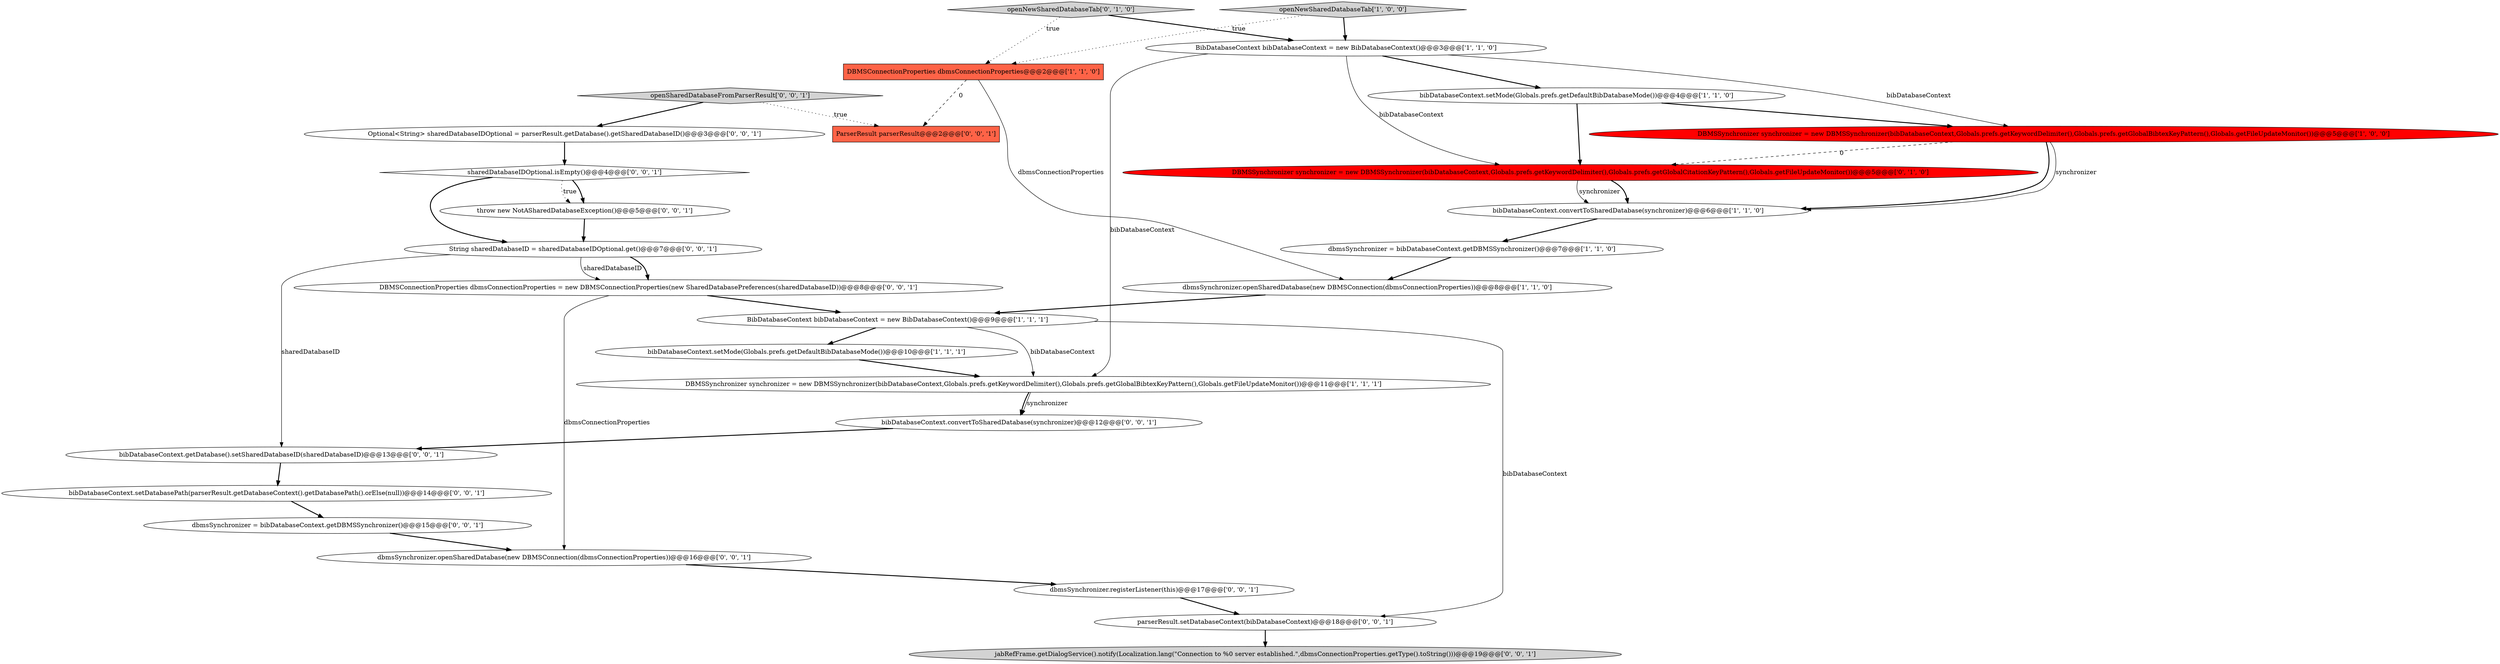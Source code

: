 digraph {
13 [style = filled, label = "parserResult.setDatabaseContext(bibDatabaseContext)@@@18@@@['0', '0', '1']", fillcolor = white, shape = ellipse image = "AAA0AAABBB3BBB"];
3 [style = filled, label = "DBMSSynchronizer synchronizer = new DBMSSynchronizer(bibDatabaseContext,Globals.prefs.getKeywordDelimiter(),Globals.prefs.getGlobalBibtexKeyPattern(),Globals.getFileUpdateMonitor())@@@11@@@['1', '1', '1']", fillcolor = white, shape = ellipse image = "AAA0AAABBB1BBB"];
6 [style = filled, label = "DBMSConnectionProperties dbmsConnectionProperties@@@2@@@['1', '1', '0']", fillcolor = tomato, shape = box image = "AAA0AAABBB1BBB"];
15 [style = filled, label = "dbmsSynchronizer.openSharedDatabase(new DBMSConnection(dbmsConnectionProperties))@@@16@@@['0', '0', '1']", fillcolor = white, shape = ellipse image = "AAA0AAABBB3BBB"];
14 [style = filled, label = "ParserResult parserResult@@@2@@@['0', '0', '1']", fillcolor = tomato, shape = box image = "AAA0AAABBB3BBB"];
1 [style = filled, label = "bibDatabaseContext.setMode(Globals.prefs.getDefaultBibDatabaseMode())@@@4@@@['1', '1', '0']", fillcolor = white, shape = ellipse image = "AAA0AAABBB1BBB"];
25 [style = filled, label = "Optional<String> sharedDatabaseIDOptional = parserResult.getDatabase().getSharedDatabaseID()@@@3@@@['0', '0', '1']", fillcolor = white, shape = ellipse image = "AAA0AAABBB3BBB"];
7 [style = filled, label = "BibDatabaseContext bibDatabaseContext = new BibDatabaseContext()@@@3@@@['1', '1', '0']", fillcolor = white, shape = ellipse image = "AAA0AAABBB1BBB"];
19 [style = filled, label = "sharedDatabaseIDOptional.isEmpty()@@@4@@@['0', '0', '1']", fillcolor = white, shape = diamond image = "AAA0AAABBB3BBB"];
18 [style = filled, label = "bibDatabaseContext.setDatabasePath(parserResult.getDatabaseContext().getDatabasePath().orElse(null))@@@14@@@['0', '0', '1']", fillcolor = white, shape = ellipse image = "AAA0AAABBB3BBB"];
20 [style = filled, label = "dbmsSynchronizer = bibDatabaseContext.getDBMSSynchronizer()@@@15@@@['0', '0', '1']", fillcolor = white, shape = ellipse image = "AAA0AAABBB3BBB"];
8 [style = filled, label = "dbmsSynchronizer.openSharedDatabase(new DBMSConnection(dbmsConnectionProperties))@@@8@@@['1', '1', '0']", fillcolor = white, shape = ellipse image = "AAA0AAABBB1BBB"];
4 [style = filled, label = "BibDatabaseContext bibDatabaseContext = new BibDatabaseContext()@@@9@@@['1', '1', '1']", fillcolor = white, shape = ellipse image = "AAA0AAABBB1BBB"];
26 [style = filled, label = "throw new NotASharedDatabaseException()@@@5@@@['0', '0', '1']", fillcolor = white, shape = ellipse image = "AAA0AAABBB3BBB"];
2 [style = filled, label = "bibDatabaseContext.convertToSharedDatabase(synchronizer)@@@6@@@['1', '1', '0']", fillcolor = white, shape = ellipse image = "AAA0AAABBB1BBB"];
22 [style = filled, label = "openSharedDatabaseFromParserResult['0', '0', '1']", fillcolor = lightgray, shape = diamond image = "AAA0AAABBB3BBB"];
27 [style = filled, label = "bibDatabaseContext.convertToSharedDatabase(synchronizer)@@@12@@@['0', '0', '1']", fillcolor = white, shape = ellipse image = "AAA0AAABBB3BBB"];
17 [style = filled, label = "bibDatabaseContext.getDatabase().setSharedDatabaseID(sharedDatabaseID)@@@13@@@['0', '0', '1']", fillcolor = white, shape = ellipse image = "AAA0AAABBB3BBB"];
23 [style = filled, label = "jabRefFrame.getDialogService().notify(Localization.lang(\"Connection to %0 server established.\",dbmsConnectionProperties.getType().toString()))@@@19@@@['0', '0', '1']", fillcolor = lightgray, shape = ellipse image = "AAA0AAABBB3BBB"];
12 [style = filled, label = "openNewSharedDatabaseTab['0', '1', '0']", fillcolor = lightgray, shape = diamond image = "AAA0AAABBB2BBB"];
11 [style = filled, label = "DBMSSynchronizer synchronizer = new DBMSSynchronizer(bibDatabaseContext,Globals.prefs.getKeywordDelimiter(),Globals.prefs.getGlobalCitationKeyPattern(),Globals.getFileUpdateMonitor())@@@5@@@['0', '1', '0']", fillcolor = red, shape = ellipse image = "AAA1AAABBB2BBB"];
16 [style = filled, label = "DBMSConnectionProperties dbmsConnectionProperties = new DBMSConnectionProperties(new SharedDatabasePreferences(sharedDatabaseID))@@@8@@@['0', '0', '1']", fillcolor = white, shape = ellipse image = "AAA0AAABBB3BBB"];
5 [style = filled, label = "dbmsSynchronizer = bibDatabaseContext.getDBMSSynchronizer()@@@7@@@['1', '1', '0']", fillcolor = white, shape = ellipse image = "AAA0AAABBB1BBB"];
21 [style = filled, label = "String sharedDatabaseID = sharedDatabaseIDOptional.get()@@@7@@@['0', '0', '1']", fillcolor = white, shape = ellipse image = "AAA0AAABBB3BBB"];
10 [style = filled, label = "bibDatabaseContext.setMode(Globals.prefs.getDefaultBibDatabaseMode())@@@10@@@['1', '1', '1']", fillcolor = white, shape = ellipse image = "AAA0AAABBB1BBB"];
0 [style = filled, label = "DBMSSynchronizer synchronizer = new DBMSSynchronizer(bibDatabaseContext,Globals.prefs.getKeywordDelimiter(),Globals.prefs.getGlobalBibtexKeyPattern(),Globals.getFileUpdateMonitor())@@@5@@@['1', '0', '0']", fillcolor = red, shape = ellipse image = "AAA1AAABBB1BBB"];
9 [style = filled, label = "openNewSharedDatabaseTab['1', '0', '0']", fillcolor = lightgray, shape = diamond image = "AAA0AAABBB1BBB"];
24 [style = filled, label = "dbmsSynchronizer.registerListener(this)@@@17@@@['0', '0', '1']", fillcolor = white, shape = ellipse image = "AAA0AAABBB3BBB"];
4->10 [style = bold, label=""];
5->8 [style = bold, label=""];
22->25 [style = bold, label=""];
7->1 [style = bold, label=""];
4->3 [style = solid, label="bibDatabaseContext"];
0->2 [style = bold, label=""];
10->3 [style = bold, label=""];
7->11 [style = solid, label="bibDatabaseContext"];
0->11 [style = dashed, label="0"];
1->0 [style = bold, label=""];
6->14 [style = dashed, label="0"];
9->7 [style = bold, label=""];
9->6 [style = dotted, label="true"];
7->0 [style = solid, label="bibDatabaseContext"];
7->3 [style = solid, label="bibDatabaseContext"];
11->2 [style = bold, label=""];
12->7 [style = bold, label=""];
1->11 [style = bold, label=""];
3->27 [style = bold, label=""];
26->21 [style = bold, label=""];
22->14 [style = dotted, label="true"];
3->27 [style = solid, label="synchronizer"];
4->13 [style = solid, label="bibDatabaseContext"];
18->20 [style = bold, label=""];
12->6 [style = dotted, label="true"];
11->2 [style = solid, label="synchronizer"];
19->26 [style = bold, label=""];
15->24 [style = bold, label=""];
21->16 [style = solid, label="sharedDatabaseID"];
6->8 [style = solid, label="dbmsConnectionProperties"];
25->19 [style = bold, label=""];
27->17 [style = bold, label=""];
13->23 [style = bold, label=""];
21->16 [style = bold, label=""];
0->2 [style = solid, label="synchronizer"];
21->17 [style = solid, label="sharedDatabaseID"];
8->4 [style = bold, label=""];
16->15 [style = solid, label="dbmsConnectionProperties"];
16->4 [style = bold, label=""];
20->15 [style = bold, label=""];
17->18 [style = bold, label=""];
19->26 [style = dotted, label="true"];
2->5 [style = bold, label=""];
24->13 [style = bold, label=""];
19->21 [style = bold, label=""];
}
